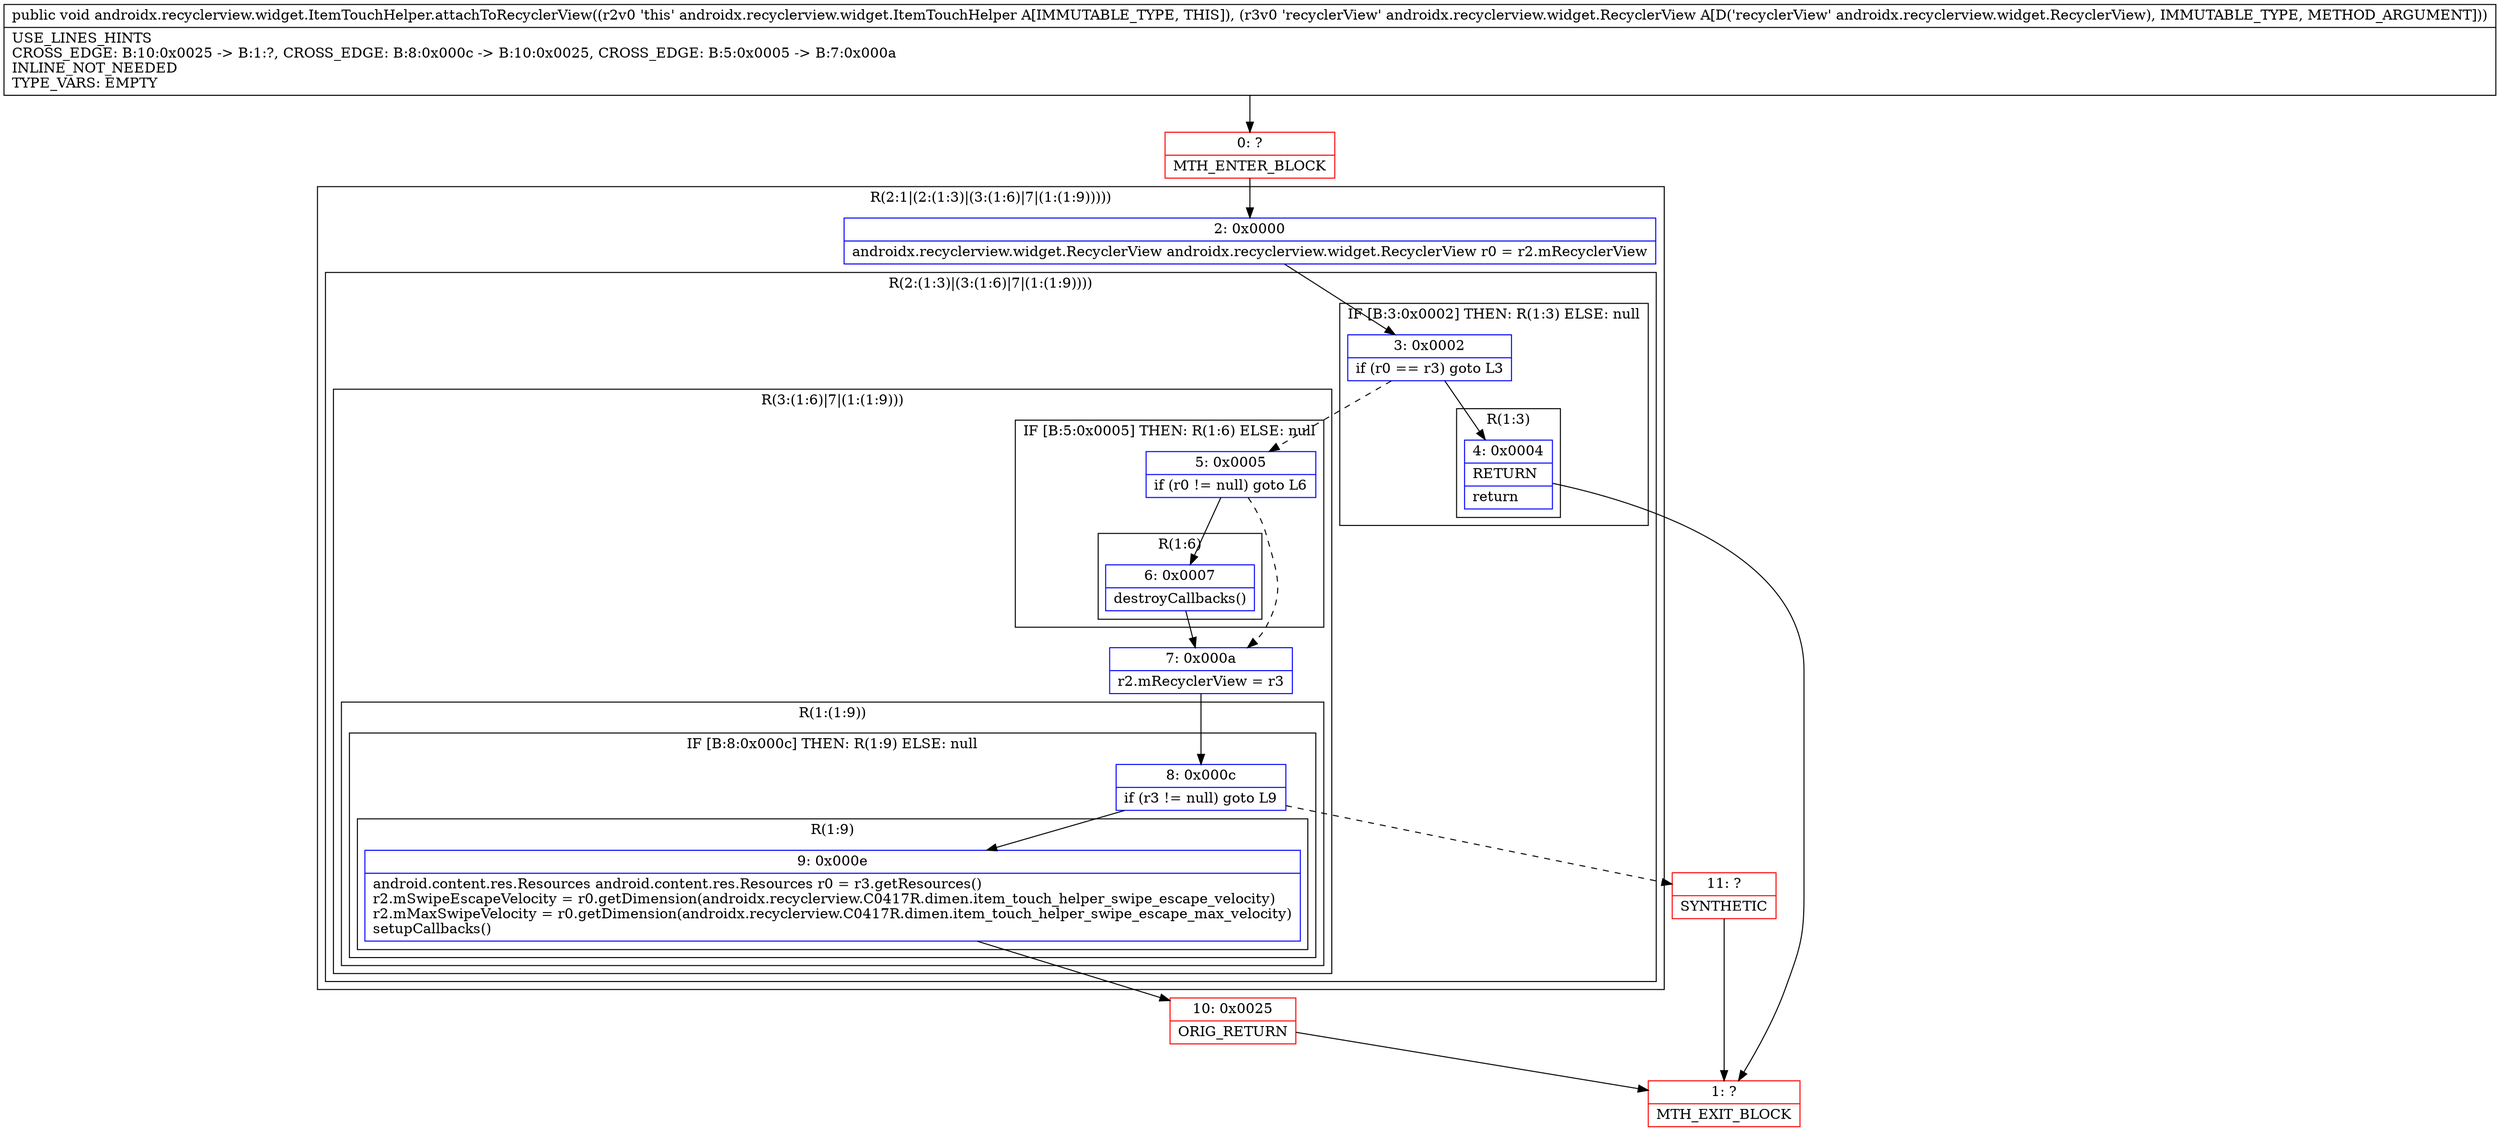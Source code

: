digraph "CFG forandroidx.recyclerview.widget.ItemTouchHelper.attachToRecyclerView(Landroidx\/recyclerview\/widget\/RecyclerView;)V" {
subgraph cluster_Region_15737076 {
label = "R(2:1|(2:(1:3)|(3:(1:6)|7|(1:(1:9)))))";
node [shape=record,color=blue];
Node_2 [shape=record,label="{2\:\ 0x0000|androidx.recyclerview.widget.RecyclerView androidx.recyclerview.widget.RecyclerView r0 = r2.mRecyclerView\l}"];
subgraph cluster_Region_937135130 {
label = "R(2:(1:3)|(3:(1:6)|7|(1:(1:9))))";
node [shape=record,color=blue];
subgraph cluster_IfRegion_753508164 {
label = "IF [B:3:0x0002] THEN: R(1:3) ELSE: null";
node [shape=record,color=blue];
Node_3 [shape=record,label="{3\:\ 0x0002|if (r0 == r3) goto L3\l}"];
subgraph cluster_Region_1244057088 {
label = "R(1:3)";
node [shape=record,color=blue];
Node_4 [shape=record,label="{4\:\ 0x0004|RETURN\l|return\l}"];
}
}
subgraph cluster_Region_252064906 {
label = "R(3:(1:6)|7|(1:(1:9)))";
node [shape=record,color=blue];
subgraph cluster_IfRegion_1516657237 {
label = "IF [B:5:0x0005] THEN: R(1:6) ELSE: null";
node [shape=record,color=blue];
Node_5 [shape=record,label="{5\:\ 0x0005|if (r0 != null) goto L6\l}"];
subgraph cluster_Region_1968257457 {
label = "R(1:6)";
node [shape=record,color=blue];
Node_6 [shape=record,label="{6\:\ 0x0007|destroyCallbacks()\l}"];
}
}
Node_7 [shape=record,label="{7\:\ 0x000a|r2.mRecyclerView = r3\l}"];
subgraph cluster_Region_511819869 {
label = "R(1:(1:9))";
node [shape=record,color=blue];
subgraph cluster_IfRegion_1655393091 {
label = "IF [B:8:0x000c] THEN: R(1:9) ELSE: null";
node [shape=record,color=blue];
Node_8 [shape=record,label="{8\:\ 0x000c|if (r3 != null) goto L9\l}"];
subgraph cluster_Region_137309994 {
label = "R(1:9)";
node [shape=record,color=blue];
Node_9 [shape=record,label="{9\:\ 0x000e|android.content.res.Resources android.content.res.Resources r0 = r3.getResources()\lr2.mSwipeEscapeVelocity = r0.getDimension(androidx.recyclerview.C0417R.dimen.item_touch_helper_swipe_escape_velocity)\lr2.mMaxSwipeVelocity = r0.getDimension(androidx.recyclerview.C0417R.dimen.item_touch_helper_swipe_escape_max_velocity)\lsetupCallbacks()\l}"];
}
}
}
}
}
}
Node_0 [shape=record,color=red,label="{0\:\ ?|MTH_ENTER_BLOCK\l}"];
Node_1 [shape=record,color=red,label="{1\:\ ?|MTH_EXIT_BLOCK\l}"];
Node_10 [shape=record,color=red,label="{10\:\ 0x0025|ORIG_RETURN\l}"];
Node_11 [shape=record,color=red,label="{11\:\ ?|SYNTHETIC\l}"];
MethodNode[shape=record,label="{public void androidx.recyclerview.widget.ItemTouchHelper.attachToRecyclerView((r2v0 'this' androidx.recyclerview.widget.ItemTouchHelper A[IMMUTABLE_TYPE, THIS]), (r3v0 'recyclerView' androidx.recyclerview.widget.RecyclerView A[D('recyclerView' androidx.recyclerview.widget.RecyclerView), IMMUTABLE_TYPE, METHOD_ARGUMENT]))  | USE_LINES_HINTS\lCROSS_EDGE: B:10:0x0025 \-\> B:1:?, CROSS_EDGE: B:8:0x000c \-\> B:10:0x0025, CROSS_EDGE: B:5:0x0005 \-\> B:7:0x000a\lINLINE_NOT_NEEDED\lTYPE_VARS: EMPTY\l}"];
MethodNode -> Node_0;Node_2 -> Node_3;
Node_3 -> Node_4;
Node_3 -> Node_5[style=dashed];
Node_4 -> Node_1;
Node_5 -> Node_6;
Node_5 -> Node_7[style=dashed];
Node_6 -> Node_7;
Node_7 -> Node_8;
Node_8 -> Node_9;
Node_8 -> Node_11[style=dashed];
Node_9 -> Node_10;
Node_0 -> Node_2;
Node_10 -> Node_1;
Node_11 -> Node_1;
}

